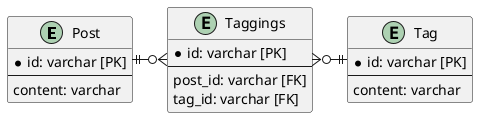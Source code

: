 @startuml answer

entity Post {
    * id: varchar [PK]
    ---
    content: varchar
}

entity Taggings {
    * id: varchar [PK]
    ---
    post_id: varchar [FK]
    tag_id: varchar [FK]
}

entity Tag {
    * id: varchar [PK]
    ---
    content: varchar
}

Post ||-r-o{ Taggings
Tag ||-l-o{ Taggings

@enduml